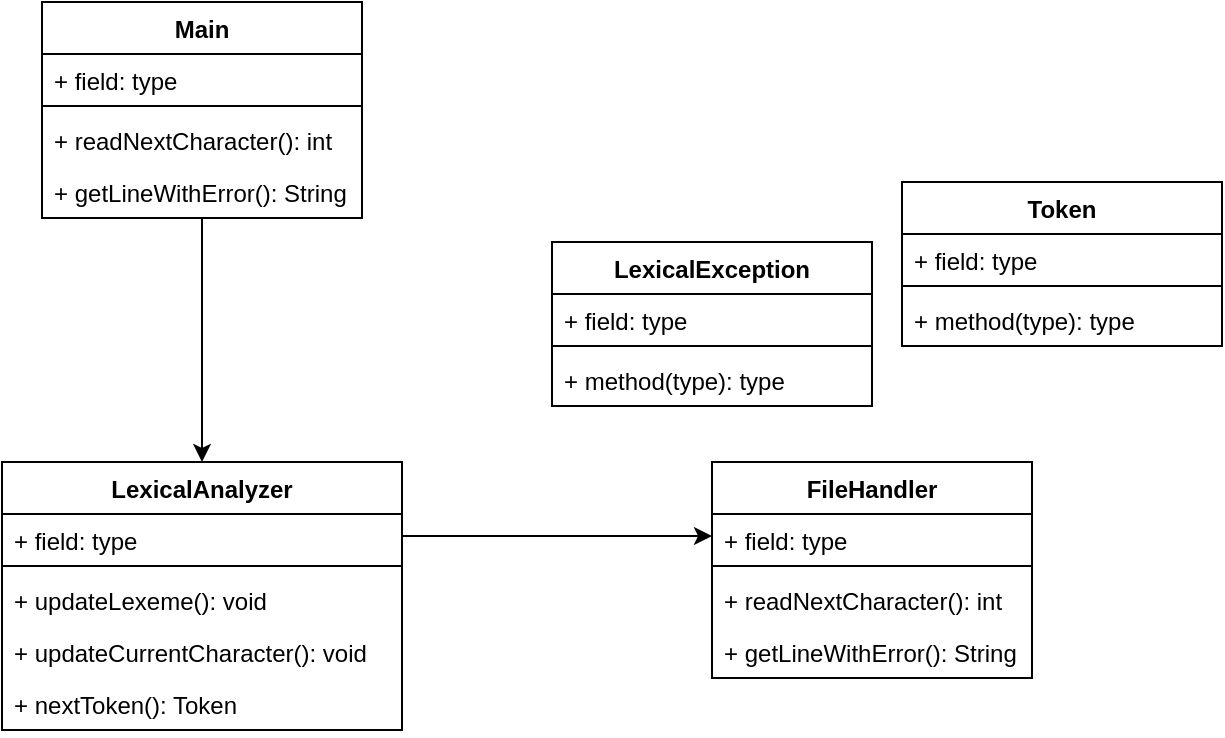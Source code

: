 <mxfile version="20.2.7" type="device"><diagram id="JQZMnxubz2uC1uG3EawM" name="Page-1"><mxGraphModel dx="1038" dy="1671" grid="1" gridSize="10" guides="1" tooltips="1" connect="1" arrows="1" fold="1" page="1" pageScale="1" pageWidth="850" pageHeight="1100" math="0" shadow="0"><root><mxCell id="0"/><mxCell id="1" parent="0"/><mxCell id="ailKW19AnrGiqn5hhmo4-9" value="LexicalAnalyzer" style="swimlane;fontStyle=1;align=center;verticalAlign=top;childLayout=stackLayout;horizontal=1;startSize=26;horizontalStack=0;resizeParent=1;resizeParentMax=0;resizeLast=0;collapsible=1;marginBottom=0;" vertex="1" parent="1"><mxGeometry x="70" y="160" width="200" height="134" as="geometry"/></mxCell><mxCell id="ailKW19AnrGiqn5hhmo4-10" value="+ field: type" style="text;strokeColor=none;fillColor=none;align=left;verticalAlign=top;spacingLeft=4;spacingRight=4;overflow=hidden;rotatable=0;points=[[0,0.5],[1,0.5]];portConstraint=eastwest;" vertex="1" parent="ailKW19AnrGiqn5hhmo4-9"><mxGeometry y="26" width="200" height="22" as="geometry"/></mxCell><mxCell id="ailKW19AnrGiqn5hhmo4-11" value="" style="line;strokeWidth=1;fillColor=none;align=left;verticalAlign=middle;spacingTop=-1;spacingLeft=3;spacingRight=3;rotatable=0;labelPosition=right;points=[];portConstraint=eastwest;" vertex="1" parent="ailKW19AnrGiqn5hhmo4-9"><mxGeometry y="48" width="200" height="8" as="geometry"/></mxCell><mxCell id="ailKW19AnrGiqn5hhmo4-12" value="+ updateLexeme(): void" style="text;strokeColor=none;fillColor=none;align=left;verticalAlign=top;spacingLeft=4;spacingRight=4;overflow=hidden;rotatable=0;points=[[0,0.5],[1,0.5]];portConstraint=eastwest;" vertex="1" parent="ailKW19AnrGiqn5hhmo4-9"><mxGeometry y="56" width="200" height="26" as="geometry"/></mxCell><mxCell id="ailKW19AnrGiqn5hhmo4-25" value="+ updateCurrentCharacter(): void" style="text;strokeColor=none;fillColor=none;align=left;verticalAlign=top;spacingLeft=4;spacingRight=4;overflow=hidden;rotatable=0;points=[[0,0.5],[1,0.5]];portConstraint=eastwest;" vertex="1" parent="ailKW19AnrGiqn5hhmo4-9"><mxGeometry y="82" width="200" height="26" as="geometry"/></mxCell><mxCell id="ailKW19AnrGiqn5hhmo4-26" value="+ nextToken(): Token" style="text;strokeColor=none;fillColor=none;align=left;verticalAlign=top;spacingLeft=4;spacingRight=4;overflow=hidden;rotatable=0;points=[[0,0.5],[1,0.5]];portConstraint=eastwest;" vertex="1" parent="ailKW19AnrGiqn5hhmo4-9"><mxGeometry y="108" width="200" height="26" as="geometry"/></mxCell><mxCell id="ailKW19AnrGiqn5hhmo4-13" value="LexicalException" style="swimlane;fontStyle=1;align=center;verticalAlign=top;childLayout=stackLayout;horizontal=1;startSize=26;horizontalStack=0;resizeParent=1;resizeParentMax=0;resizeLast=0;collapsible=1;marginBottom=0;" vertex="1" parent="1"><mxGeometry x="345" y="50" width="160" height="82" as="geometry"/></mxCell><mxCell id="ailKW19AnrGiqn5hhmo4-14" value="+ field: type" style="text;strokeColor=none;fillColor=none;align=left;verticalAlign=top;spacingLeft=4;spacingRight=4;overflow=hidden;rotatable=0;points=[[0,0.5],[1,0.5]];portConstraint=eastwest;" vertex="1" parent="ailKW19AnrGiqn5hhmo4-13"><mxGeometry y="26" width="160" height="22" as="geometry"/></mxCell><mxCell id="ailKW19AnrGiqn5hhmo4-15" value="" style="line;strokeWidth=1;fillColor=none;align=left;verticalAlign=middle;spacingTop=-1;spacingLeft=3;spacingRight=3;rotatable=0;labelPosition=right;points=[];portConstraint=eastwest;" vertex="1" parent="ailKW19AnrGiqn5hhmo4-13"><mxGeometry y="48" width="160" height="8" as="geometry"/></mxCell><mxCell id="ailKW19AnrGiqn5hhmo4-16" value="+ method(type): type" style="text;strokeColor=none;fillColor=none;align=left;verticalAlign=top;spacingLeft=4;spacingRight=4;overflow=hidden;rotatable=0;points=[[0,0.5],[1,0.5]];portConstraint=eastwest;" vertex="1" parent="ailKW19AnrGiqn5hhmo4-13"><mxGeometry y="56" width="160" height="26" as="geometry"/></mxCell><mxCell id="ailKW19AnrGiqn5hhmo4-17" value="Token" style="swimlane;fontStyle=1;align=center;verticalAlign=top;childLayout=stackLayout;horizontal=1;startSize=26;horizontalStack=0;resizeParent=1;resizeParentMax=0;resizeLast=0;collapsible=1;marginBottom=0;" vertex="1" parent="1"><mxGeometry x="520" y="20" width="160" height="82" as="geometry"/></mxCell><mxCell id="ailKW19AnrGiqn5hhmo4-18" value="+ field: type" style="text;strokeColor=none;fillColor=none;align=left;verticalAlign=top;spacingLeft=4;spacingRight=4;overflow=hidden;rotatable=0;points=[[0,0.5],[1,0.5]];portConstraint=eastwest;" vertex="1" parent="ailKW19AnrGiqn5hhmo4-17"><mxGeometry y="26" width="160" height="22" as="geometry"/></mxCell><mxCell id="ailKW19AnrGiqn5hhmo4-19" value="" style="line;strokeWidth=1;fillColor=none;align=left;verticalAlign=middle;spacingTop=-1;spacingLeft=3;spacingRight=3;rotatable=0;labelPosition=right;points=[];portConstraint=eastwest;" vertex="1" parent="ailKW19AnrGiqn5hhmo4-17"><mxGeometry y="48" width="160" height="8" as="geometry"/></mxCell><mxCell id="ailKW19AnrGiqn5hhmo4-20" value="+ method(type): type" style="text;strokeColor=none;fillColor=none;align=left;verticalAlign=top;spacingLeft=4;spacingRight=4;overflow=hidden;rotatable=0;points=[[0,0.5],[1,0.5]];portConstraint=eastwest;" vertex="1" parent="ailKW19AnrGiqn5hhmo4-17"><mxGeometry y="56" width="160" height="26" as="geometry"/></mxCell><mxCell id="ailKW19AnrGiqn5hhmo4-21" value="FileHandler" style="swimlane;fontStyle=1;align=center;verticalAlign=top;childLayout=stackLayout;horizontal=1;startSize=26;horizontalStack=0;resizeParent=1;resizeParentMax=0;resizeLast=0;collapsible=1;marginBottom=0;" vertex="1" parent="1"><mxGeometry x="425" y="160" width="160" height="108" as="geometry"/></mxCell><mxCell id="ailKW19AnrGiqn5hhmo4-22" value="+ field: type" style="text;strokeColor=none;fillColor=none;align=left;verticalAlign=top;spacingLeft=4;spacingRight=4;overflow=hidden;rotatable=0;points=[[0,0.5],[1,0.5]];portConstraint=eastwest;" vertex="1" parent="ailKW19AnrGiqn5hhmo4-21"><mxGeometry y="26" width="160" height="22" as="geometry"/></mxCell><mxCell id="ailKW19AnrGiqn5hhmo4-23" value="" style="line;strokeWidth=1;fillColor=none;align=left;verticalAlign=middle;spacingTop=-1;spacingLeft=3;spacingRight=3;rotatable=0;labelPosition=right;points=[];portConstraint=eastwest;" vertex="1" parent="ailKW19AnrGiqn5hhmo4-21"><mxGeometry y="48" width="160" height="8" as="geometry"/></mxCell><mxCell id="ailKW19AnrGiqn5hhmo4-24" value="+ readNextCharacter(): int" style="text;strokeColor=none;fillColor=none;align=left;verticalAlign=top;spacingLeft=4;spacingRight=4;overflow=hidden;rotatable=0;points=[[0,0.5],[1,0.5]];portConstraint=eastwest;" vertex="1" parent="ailKW19AnrGiqn5hhmo4-21"><mxGeometry y="56" width="160" height="26" as="geometry"/></mxCell><mxCell id="ailKW19AnrGiqn5hhmo4-27" value="+ getLineWithError(): String" style="text;strokeColor=none;fillColor=none;align=left;verticalAlign=top;spacingLeft=4;spacingRight=4;overflow=hidden;rotatable=0;points=[[0,0.5],[1,0.5]];portConstraint=eastwest;" vertex="1" parent="ailKW19AnrGiqn5hhmo4-21"><mxGeometry y="82" width="160" height="26" as="geometry"/></mxCell><mxCell id="ailKW19AnrGiqn5hhmo4-28" value="Main" style="swimlane;fontStyle=1;align=center;verticalAlign=top;childLayout=stackLayout;horizontal=1;startSize=26;horizontalStack=0;resizeParent=1;resizeParentMax=0;resizeLast=0;collapsible=1;marginBottom=0;" vertex="1" parent="1"><mxGeometry x="90" y="-70" width="160" height="108" as="geometry"/></mxCell><mxCell id="ailKW19AnrGiqn5hhmo4-29" value="+ field: type" style="text;strokeColor=none;fillColor=none;align=left;verticalAlign=top;spacingLeft=4;spacingRight=4;overflow=hidden;rotatable=0;points=[[0,0.5],[1,0.5]];portConstraint=eastwest;" vertex="1" parent="ailKW19AnrGiqn5hhmo4-28"><mxGeometry y="26" width="160" height="22" as="geometry"/></mxCell><mxCell id="ailKW19AnrGiqn5hhmo4-30" value="" style="line;strokeWidth=1;fillColor=none;align=left;verticalAlign=middle;spacingTop=-1;spacingLeft=3;spacingRight=3;rotatable=0;labelPosition=right;points=[];portConstraint=eastwest;" vertex="1" parent="ailKW19AnrGiqn5hhmo4-28"><mxGeometry y="48" width="160" height="8" as="geometry"/></mxCell><mxCell id="ailKW19AnrGiqn5hhmo4-31" value="+ readNextCharacter(): int" style="text;strokeColor=none;fillColor=none;align=left;verticalAlign=top;spacingLeft=4;spacingRight=4;overflow=hidden;rotatable=0;points=[[0,0.5],[1,0.5]];portConstraint=eastwest;" vertex="1" parent="ailKW19AnrGiqn5hhmo4-28"><mxGeometry y="56" width="160" height="26" as="geometry"/></mxCell><mxCell id="ailKW19AnrGiqn5hhmo4-32" value="+ getLineWithError(): String" style="text;strokeColor=none;fillColor=none;align=left;verticalAlign=top;spacingLeft=4;spacingRight=4;overflow=hidden;rotatable=0;points=[[0,0.5],[1,0.5]];portConstraint=eastwest;" vertex="1" parent="ailKW19AnrGiqn5hhmo4-28"><mxGeometry y="82" width="160" height="26" as="geometry"/></mxCell><mxCell id="ailKW19AnrGiqn5hhmo4-38" value="" style="endArrow=classic;html=1;rounded=0;exitX=1;exitY=0.5;exitDx=0;exitDy=0;entryX=0;entryY=0.5;entryDx=0;entryDy=0;" edge="1" parent="1" source="ailKW19AnrGiqn5hhmo4-10" target="ailKW19AnrGiqn5hhmo4-22"><mxGeometry width="50" height="50" relative="1" as="geometry"><mxPoint x="400" y="260" as="sourcePoint"/><mxPoint x="450" y="210" as="targetPoint"/></mxGeometry></mxCell><mxCell id="ailKW19AnrGiqn5hhmo4-39" value="" style="endArrow=classic;html=1;rounded=0;exitX=0.5;exitY=1;exitDx=0;exitDy=0;" edge="1" parent="1" source="ailKW19AnrGiqn5hhmo4-28" target="ailKW19AnrGiqn5hhmo4-9"><mxGeometry width="50" height="50" relative="1" as="geometry"><mxPoint x="300" y="207" as="sourcePoint"/><mxPoint x="435" y="207" as="targetPoint"/></mxGeometry></mxCell></root></mxGraphModel></diagram></mxfile>